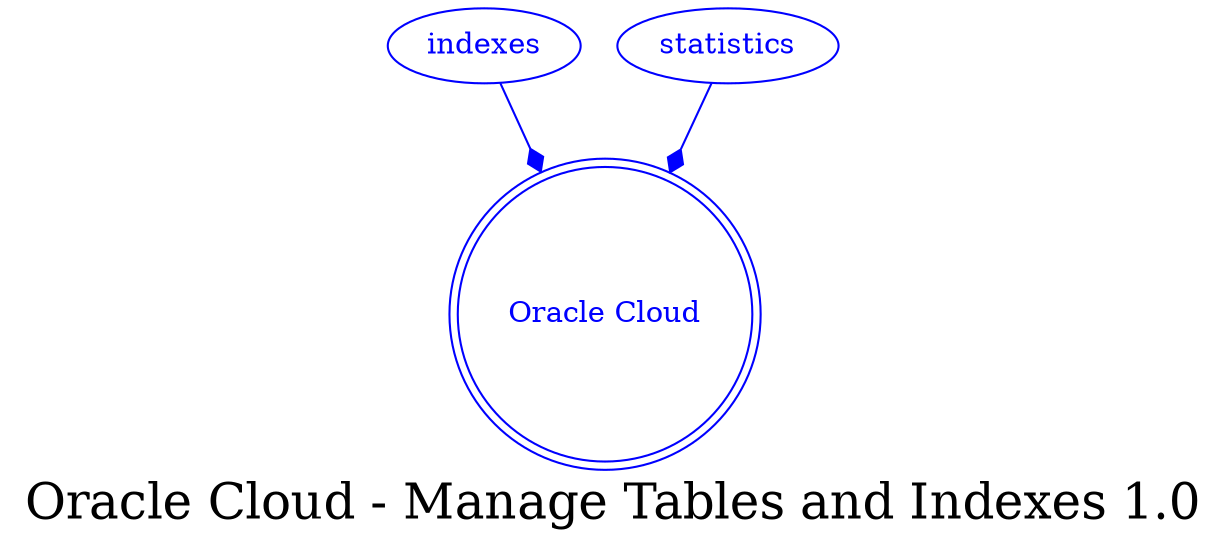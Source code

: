 digraph LexiconGraph {
graph[label="Oracle Cloud - Manage Tables and Indexes 1.0", fontsize=24]
splines=true
"Oracle Cloud" [color=blue, fontcolor=blue, shape=doublecircle]
"indexes" -> "Oracle Cloud" [color=blue, fontcolor=blue, arrowhead=diamond, arrowtail=none]
"indexes" [color=blue, fontcolor=blue, shape=ellipse]
"statistics" -> "Oracle Cloud" [color=blue, fontcolor=blue, arrowhead=diamond, arrowtail=none]
"statistics" [color=blue, fontcolor=blue, shape=ellipse]
}
